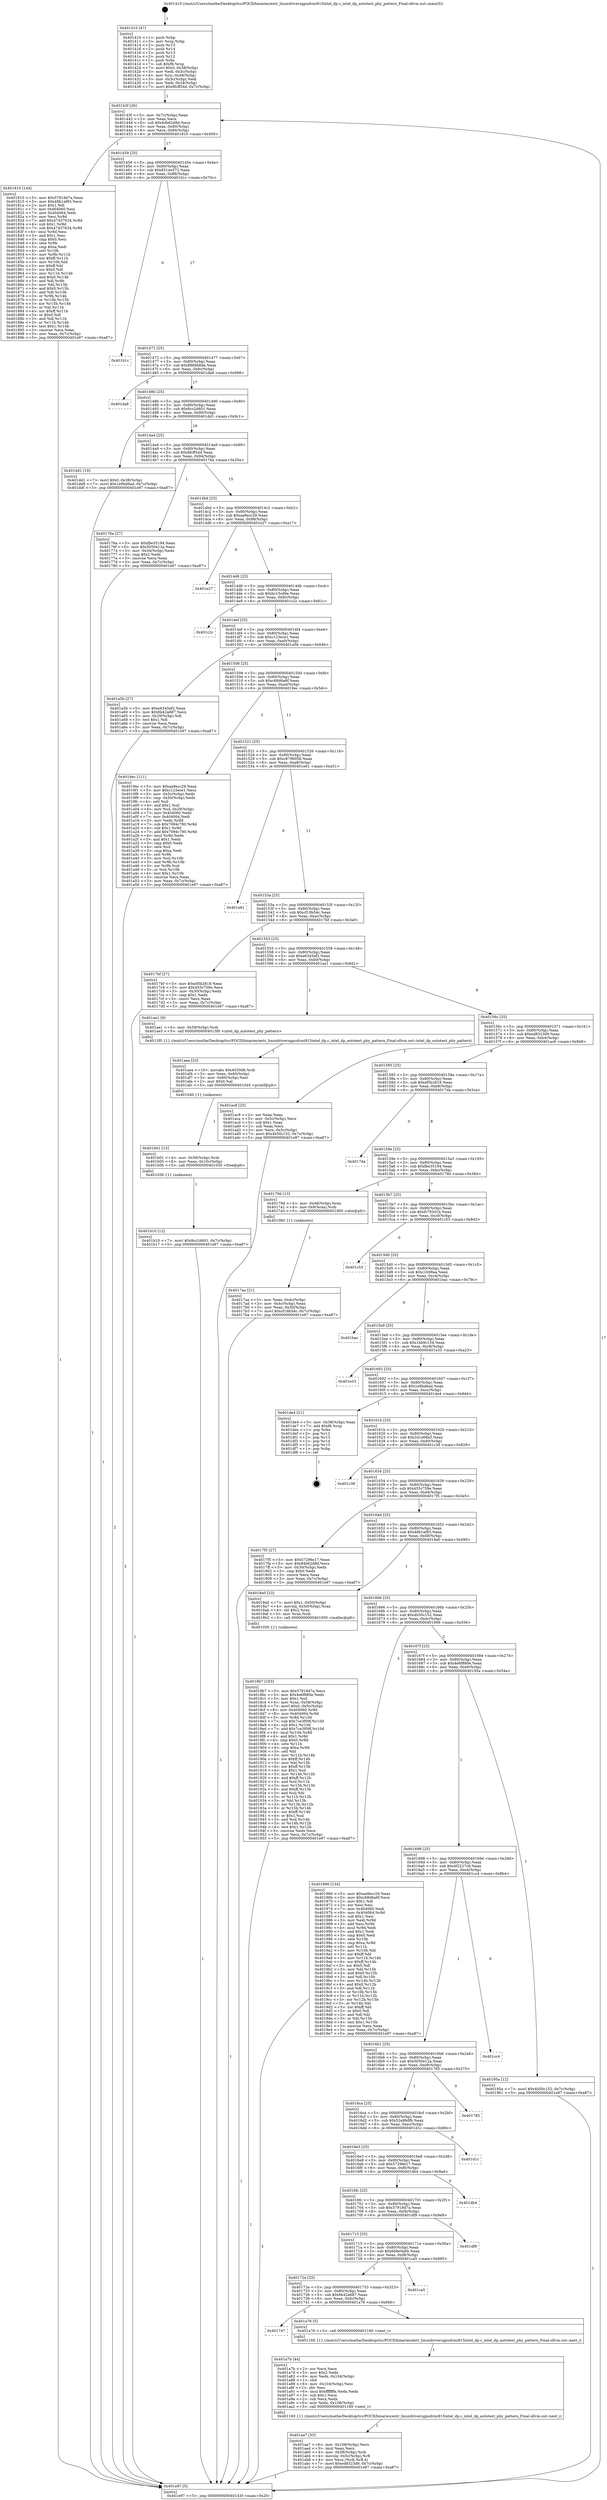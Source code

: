 digraph "0x401410" {
  label = "0x401410 (/mnt/c/Users/mathe/Desktop/tcc/POCII/binaries/extr_linuxdriversgpudrmi915intel_dp.c_intel_dp_autotest_phy_pattern_Final-ollvm.out::main(0))"
  labelloc = "t"
  node[shape=record]

  Entry [label="",width=0.3,height=0.3,shape=circle,fillcolor=black,style=filled]
  "0x40143f" [label="{
     0x40143f [26]\l
     | [instrs]\l
     &nbsp;&nbsp;0x40143f \<+3\>: mov -0x7c(%rbp),%eax\l
     &nbsp;&nbsp;0x401442 \<+2\>: mov %eax,%ecx\l
     &nbsp;&nbsp;0x401444 \<+6\>: sub $0x84b62d8d,%ecx\l
     &nbsp;&nbsp;0x40144a \<+3\>: mov %eax,-0x80(%rbp)\l
     &nbsp;&nbsp;0x40144d \<+6\>: mov %ecx,-0x84(%rbp)\l
     &nbsp;&nbsp;0x401453 \<+6\>: je 0000000000401810 \<main+0x400\>\l
  }"]
  "0x401810" [label="{
     0x401810 [144]\l
     | [instrs]\l
     &nbsp;&nbsp;0x401810 \<+5\>: mov $0x57918d7a,%eax\l
     &nbsp;&nbsp;0x401815 \<+5\>: mov $0x48b1af93,%ecx\l
     &nbsp;&nbsp;0x40181a \<+2\>: mov $0x1,%dl\l
     &nbsp;&nbsp;0x40181c \<+7\>: mov 0x404060,%esi\l
     &nbsp;&nbsp;0x401823 \<+7\>: mov 0x404064,%edi\l
     &nbsp;&nbsp;0x40182a \<+3\>: mov %esi,%r8d\l
     &nbsp;&nbsp;0x40182d \<+7\>: add $0x47437634,%r8d\l
     &nbsp;&nbsp;0x401834 \<+4\>: sub $0x1,%r8d\l
     &nbsp;&nbsp;0x401838 \<+7\>: sub $0x47437634,%r8d\l
     &nbsp;&nbsp;0x40183f \<+4\>: imul %r8d,%esi\l
     &nbsp;&nbsp;0x401843 \<+3\>: and $0x1,%esi\l
     &nbsp;&nbsp;0x401846 \<+3\>: cmp $0x0,%esi\l
     &nbsp;&nbsp;0x401849 \<+4\>: sete %r9b\l
     &nbsp;&nbsp;0x40184d \<+3\>: cmp $0xa,%edi\l
     &nbsp;&nbsp;0x401850 \<+4\>: setl %r10b\l
     &nbsp;&nbsp;0x401854 \<+3\>: mov %r9b,%r11b\l
     &nbsp;&nbsp;0x401857 \<+4\>: xor $0xff,%r11b\l
     &nbsp;&nbsp;0x40185b \<+3\>: mov %r10b,%bl\l
     &nbsp;&nbsp;0x40185e \<+3\>: xor $0xff,%bl\l
     &nbsp;&nbsp;0x401861 \<+3\>: xor $0x0,%dl\l
     &nbsp;&nbsp;0x401864 \<+3\>: mov %r11b,%r14b\l
     &nbsp;&nbsp;0x401867 \<+4\>: and $0x0,%r14b\l
     &nbsp;&nbsp;0x40186b \<+3\>: and %dl,%r9b\l
     &nbsp;&nbsp;0x40186e \<+3\>: mov %bl,%r15b\l
     &nbsp;&nbsp;0x401871 \<+4\>: and $0x0,%r15b\l
     &nbsp;&nbsp;0x401875 \<+3\>: and %dl,%r10b\l
     &nbsp;&nbsp;0x401878 \<+3\>: or %r9b,%r14b\l
     &nbsp;&nbsp;0x40187b \<+3\>: or %r10b,%r15b\l
     &nbsp;&nbsp;0x40187e \<+3\>: xor %r15b,%r14b\l
     &nbsp;&nbsp;0x401881 \<+3\>: or %bl,%r11b\l
     &nbsp;&nbsp;0x401884 \<+4\>: xor $0xff,%r11b\l
     &nbsp;&nbsp;0x401888 \<+3\>: or $0x0,%dl\l
     &nbsp;&nbsp;0x40188b \<+3\>: and %dl,%r11b\l
     &nbsp;&nbsp;0x40188e \<+3\>: or %r11b,%r14b\l
     &nbsp;&nbsp;0x401891 \<+4\>: test $0x1,%r14b\l
     &nbsp;&nbsp;0x401895 \<+3\>: cmovne %ecx,%eax\l
     &nbsp;&nbsp;0x401898 \<+3\>: mov %eax,-0x7c(%rbp)\l
     &nbsp;&nbsp;0x40189b \<+5\>: jmp 0000000000401e97 \<main+0xa87\>\l
  }"]
  "0x401459" [label="{
     0x401459 [25]\l
     | [instrs]\l
     &nbsp;&nbsp;0x401459 \<+5\>: jmp 000000000040145e \<main+0x4e\>\l
     &nbsp;&nbsp;0x40145e \<+3\>: mov -0x80(%rbp),%eax\l
     &nbsp;&nbsp;0x401461 \<+5\>: sub $0x8514e572,%eax\l
     &nbsp;&nbsp;0x401466 \<+6\>: mov %eax,-0x88(%rbp)\l
     &nbsp;&nbsp;0x40146c \<+6\>: je 0000000000401b1c \<main+0x70c\>\l
  }"]
  Exit [label="",width=0.3,height=0.3,shape=circle,fillcolor=black,style=filled,peripheries=2]
  "0x401b1c" [label="{
     0x401b1c\l
  }", style=dashed]
  "0x401472" [label="{
     0x401472 [25]\l
     | [instrs]\l
     &nbsp;&nbsp;0x401472 \<+5\>: jmp 0000000000401477 \<main+0x67\>\l
     &nbsp;&nbsp;0x401477 \<+3\>: mov -0x80(%rbp),%eax\l
     &nbsp;&nbsp;0x40147a \<+5\>: sub $0x8868b6de,%eax\l
     &nbsp;&nbsp;0x40147f \<+6\>: mov %eax,-0x8c(%rbp)\l
     &nbsp;&nbsp;0x401485 \<+6\>: je 0000000000401da8 \<main+0x998\>\l
  }"]
  "0x401b10" [label="{
     0x401b10 [12]\l
     | [instrs]\l
     &nbsp;&nbsp;0x401b10 \<+7\>: movl $0x8cc2d601,-0x7c(%rbp)\l
     &nbsp;&nbsp;0x401b17 \<+5\>: jmp 0000000000401e97 \<main+0xa87\>\l
  }"]
  "0x401da8" [label="{
     0x401da8\l
  }", style=dashed]
  "0x40148b" [label="{
     0x40148b [25]\l
     | [instrs]\l
     &nbsp;&nbsp;0x40148b \<+5\>: jmp 0000000000401490 \<main+0x80\>\l
     &nbsp;&nbsp;0x401490 \<+3\>: mov -0x80(%rbp),%eax\l
     &nbsp;&nbsp;0x401493 \<+5\>: sub $0x8cc2d601,%eax\l
     &nbsp;&nbsp;0x401498 \<+6\>: mov %eax,-0x90(%rbp)\l
     &nbsp;&nbsp;0x40149e \<+6\>: je 0000000000401dd1 \<main+0x9c1\>\l
  }"]
  "0x401b01" [label="{
     0x401b01 [15]\l
     | [instrs]\l
     &nbsp;&nbsp;0x401b01 \<+4\>: mov -0x58(%rbp),%rdi\l
     &nbsp;&nbsp;0x401b05 \<+6\>: mov %eax,-0x10c(%rbp)\l
     &nbsp;&nbsp;0x401b0b \<+5\>: call 0000000000401030 \<free@plt\>\l
     | [calls]\l
     &nbsp;&nbsp;0x401030 \{1\} (unknown)\l
  }"]
  "0x401dd1" [label="{
     0x401dd1 [19]\l
     | [instrs]\l
     &nbsp;&nbsp;0x401dd1 \<+7\>: movl $0x0,-0x38(%rbp)\l
     &nbsp;&nbsp;0x401dd8 \<+7\>: movl $0x1e9bd6ad,-0x7c(%rbp)\l
     &nbsp;&nbsp;0x401ddf \<+5\>: jmp 0000000000401e97 \<main+0xa87\>\l
  }"]
  "0x4014a4" [label="{
     0x4014a4 [25]\l
     | [instrs]\l
     &nbsp;&nbsp;0x4014a4 \<+5\>: jmp 00000000004014a9 \<main+0x99\>\l
     &nbsp;&nbsp;0x4014a9 \<+3\>: mov -0x80(%rbp),%eax\l
     &nbsp;&nbsp;0x4014ac \<+5\>: sub $0x8fcff34d,%eax\l
     &nbsp;&nbsp;0x4014b1 \<+6\>: mov %eax,-0x94(%rbp)\l
     &nbsp;&nbsp;0x4014b7 \<+6\>: je 000000000040176a \<main+0x35a\>\l
  }"]
  "0x401aea" [label="{
     0x401aea [23]\l
     | [instrs]\l
     &nbsp;&nbsp;0x401aea \<+10\>: movabs $0x4020d6,%rdi\l
     &nbsp;&nbsp;0x401af4 \<+3\>: mov %eax,-0x60(%rbp)\l
     &nbsp;&nbsp;0x401af7 \<+3\>: mov -0x60(%rbp),%esi\l
     &nbsp;&nbsp;0x401afa \<+2\>: mov $0x0,%al\l
     &nbsp;&nbsp;0x401afc \<+5\>: call 0000000000401040 \<printf@plt\>\l
     | [calls]\l
     &nbsp;&nbsp;0x401040 \{1\} (unknown)\l
  }"]
  "0x40176a" [label="{
     0x40176a [27]\l
     | [instrs]\l
     &nbsp;&nbsp;0x40176a \<+5\>: mov $0xfbe35194,%eax\l
     &nbsp;&nbsp;0x40176f \<+5\>: mov $0x5050e12a,%ecx\l
     &nbsp;&nbsp;0x401774 \<+3\>: mov -0x34(%rbp),%edx\l
     &nbsp;&nbsp;0x401777 \<+3\>: cmp $0x2,%edx\l
     &nbsp;&nbsp;0x40177a \<+3\>: cmovne %ecx,%eax\l
     &nbsp;&nbsp;0x40177d \<+3\>: mov %eax,-0x7c(%rbp)\l
     &nbsp;&nbsp;0x401780 \<+5\>: jmp 0000000000401e97 \<main+0xa87\>\l
  }"]
  "0x4014bd" [label="{
     0x4014bd [25]\l
     | [instrs]\l
     &nbsp;&nbsp;0x4014bd \<+5\>: jmp 00000000004014c2 \<main+0xb2\>\l
     &nbsp;&nbsp;0x4014c2 \<+3\>: mov -0x80(%rbp),%eax\l
     &nbsp;&nbsp;0x4014c5 \<+5\>: sub $0xaa9ecc29,%eax\l
     &nbsp;&nbsp;0x4014ca \<+6\>: mov %eax,-0x98(%rbp)\l
     &nbsp;&nbsp;0x4014d0 \<+6\>: je 0000000000401e27 \<main+0xa17\>\l
  }"]
  "0x401e97" [label="{
     0x401e97 [5]\l
     | [instrs]\l
     &nbsp;&nbsp;0x401e97 \<+5\>: jmp 000000000040143f \<main+0x2f\>\l
  }"]
  "0x401410" [label="{
     0x401410 [47]\l
     | [instrs]\l
     &nbsp;&nbsp;0x401410 \<+1\>: push %rbp\l
     &nbsp;&nbsp;0x401411 \<+3\>: mov %rsp,%rbp\l
     &nbsp;&nbsp;0x401414 \<+2\>: push %r15\l
     &nbsp;&nbsp;0x401416 \<+2\>: push %r14\l
     &nbsp;&nbsp;0x401418 \<+2\>: push %r13\l
     &nbsp;&nbsp;0x40141a \<+2\>: push %r12\l
     &nbsp;&nbsp;0x40141c \<+1\>: push %rbx\l
     &nbsp;&nbsp;0x40141d \<+7\>: sub $0xf8,%rsp\l
     &nbsp;&nbsp;0x401424 \<+7\>: movl $0x0,-0x38(%rbp)\l
     &nbsp;&nbsp;0x40142b \<+3\>: mov %edi,-0x3c(%rbp)\l
     &nbsp;&nbsp;0x40142e \<+4\>: mov %rsi,-0x48(%rbp)\l
     &nbsp;&nbsp;0x401432 \<+3\>: mov -0x3c(%rbp),%edi\l
     &nbsp;&nbsp;0x401435 \<+3\>: mov %edi,-0x34(%rbp)\l
     &nbsp;&nbsp;0x401438 \<+7\>: movl $0x8fcff34d,-0x7c(%rbp)\l
  }"]
  "0x401aa7" [label="{
     0x401aa7 [33]\l
     | [instrs]\l
     &nbsp;&nbsp;0x401aa7 \<+6\>: mov -0x108(%rbp),%ecx\l
     &nbsp;&nbsp;0x401aad \<+3\>: imul %eax,%ecx\l
     &nbsp;&nbsp;0x401ab0 \<+4\>: mov -0x58(%rbp),%rdi\l
     &nbsp;&nbsp;0x401ab4 \<+4\>: movslq -0x5c(%rbp),%r8\l
     &nbsp;&nbsp;0x401ab8 \<+4\>: mov %ecx,(%rdi,%r8,4)\l
     &nbsp;&nbsp;0x401abc \<+7\>: movl $0xed8323d9,-0x7c(%rbp)\l
     &nbsp;&nbsp;0x401ac3 \<+5\>: jmp 0000000000401e97 \<main+0xa87\>\l
  }"]
  "0x401e27" [label="{
     0x401e27\l
  }", style=dashed]
  "0x4014d6" [label="{
     0x4014d6 [25]\l
     | [instrs]\l
     &nbsp;&nbsp;0x4014d6 \<+5\>: jmp 00000000004014db \<main+0xcb\>\l
     &nbsp;&nbsp;0x4014db \<+3\>: mov -0x80(%rbp),%eax\l
     &nbsp;&nbsp;0x4014de \<+5\>: sub $0xbc15cd9e,%eax\l
     &nbsp;&nbsp;0x4014e3 \<+6\>: mov %eax,-0x9c(%rbp)\l
     &nbsp;&nbsp;0x4014e9 \<+6\>: je 0000000000401c2c \<main+0x81c\>\l
  }"]
  "0x401a7b" [label="{
     0x401a7b [44]\l
     | [instrs]\l
     &nbsp;&nbsp;0x401a7b \<+2\>: xor %ecx,%ecx\l
     &nbsp;&nbsp;0x401a7d \<+5\>: mov $0x2,%edx\l
     &nbsp;&nbsp;0x401a82 \<+6\>: mov %edx,-0x104(%rbp)\l
     &nbsp;&nbsp;0x401a88 \<+1\>: cltd\l
     &nbsp;&nbsp;0x401a89 \<+6\>: mov -0x104(%rbp),%esi\l
     &nbsp;&nbsp;0x401a8f \<+2\>: idiv %esi\l
     &nbsp;&nbsp;0x401a91 \<+6\>: imul $0xfffffffe,%edx,%edx\l
     &nbsp;&nbsp;0x401a97 \<+3\>: sub $0x1,%ecx\l
     &nbsp;&nbsp;0x401a9a \<+2\>: sub %ecx,%edx\l
     &nbsp;&nbsp;0x401a9c \<+6\>: mov %edx,-0x108(%rbp)\l
     &nbsp;&nbsp;0x401aa2 \<+5\>: call 0000000000401160 \<next_i\>\l
     | [calls]\l
     &nbsp;&nbsp;0x401160 \{1\} (/mnt/c/Users/mathe/Desktop/tcc/POCII/binaries/extr_linuxdriversgpudrmi915intel_dp.c_intel_dp_autotest_phy_pattern_Final-ollvm.out::next_i)\l
  }"]
  "0x401c2c" [label="{
     0x401c2c\l
  }", style=dashed]
  "0x4014ef" [label="{
     0x4014ef [25]\l
     | [instrs]\l
     &nbsp;&nbsp;0x4014ef \<+5\>: jmp 00000000004014f4 \<main+0xe4\>\l
     &nbsp;&nbsp;0x4014f4 \<+3\>: mov -0x80(%rbp),%eax\l
     &nbsp;&nbsp;0x4014f7 \<+5\>: sub $0xc123ece1,%eax\l
     &nbsp;&nbsp;0x4014fc \<+6\>: mov %eax,-0xa0(%rbp)\l
     &nbsp;&nbsp;0x401502 \<+6\>: je 0000000000401a5b \<main+0x64b\>\l
  }"]
  "0x401747" [label="{
     0x401747\l
  }", style=dashed]
  "0x401a5b" [label="{
     0x401a5b [27]\l
     | [instrs]\l
     &nbsp;&nbsp;0x401a5b \<+5\>: mov $0xe6345ef2,%eax\l
     &nbsp;&nbsp;0x401a60 \<+5\>: mov $0x6b42a687,%ecx\l
     &nbsp;&nbsp;0x401a65 \<+3\>: mov -0x29(%rbp),%dl\l
     &nbsp;&nbsp;0x401a68 \<+3\>: test $0x1,%dl\l
     &nbsp;&nbsp;0x401a6b \<+3\>: cmovne %ecx,%eax\l
     &nbsp;&nbsp;0x401a6e \<+3\>: mov %eax,-0x7c(%rbp)\l
     &nbsp;&nbsp;0x401a71 \<+5\>: jmp 0000000000401e97 \<main+0xa87\>\l
  }"]
  "0x401508" [label="{
     0x401508 [25]\l
     | [instrs]\l
     &nbsp;&nbsp;0x401508 \<+5\>: jmp 000000000040150d \<main+0xfd\>\l
     &nbsp;&nbsp;0x40150d \<+3\>: mov -0x80(%rbp),%eax\l
     &nbsp;&nbsp;0x401510 \<+5\>: sub $0xc68d6a6f,%eax\l
     &nbsp;&nbsp;0x401515 \<+6\>: mov %eax,-0xa4(%rbp)\l
     &nbsp;&nbsp;0x40151b \<+6\>: je 00000000004019ec \<main+0x5dc\>\l
  }"]
  "0x401a76" [label="{
     0x401a76 [5]\l
     | [instrs]\l
     &nbsp;&nbsp;0x401a76 \<+5\>: call 0000000000401160 \<next_i\>\l
     | [calls]\l
     &nbsp;&nbsp;0x401160 \{1\} (/mnt/c/Users/mathe/Desktop/tcc/POCII/binaries/extr_linuxdriversgpudrmi915intel_dp.c_intel_dp_autotest_phy_pattern_Final-ollvm.out::next_i)\l
  }"]
  "0x4019ec" [label="{
     0x4019ec [111]\l
     | [instrs]\l
     &nbsp;&nbsp;0x4019ec \<+5\>: mov $0xaa9ecc29,%eax\l
     &nbsp;&nbsp;0x4019f1 \<+5\>: mov $0xc123ece1,%ecx\l
     &nbsp;&nbsp;0x4019f6 \<+3\>: mov -0x5c(%rbp),%edx\l
     &nbsp;&nbsp;0x4019f9 \<+3\>: cmp -0x50(%rbp),%edx\l
     &nbsp;&nbsp;0x4019fc \<+4\>: setl %sil\l
     &nbsp;&nbsp;0x401a00 \<+4\>: and $0x1,%sil\l
     &nbsp;&nbsp;0x401a04 \<+4\>: mov %sil,-0x29(%rbp)\l
     &nbsp;&nbsp;0x401a08 \<+7\>: mov 0x404060,%edx\l
     &nbsp;&nbsp;0x401a0f \<+7\>: mov 0x404064,%edi\l
     &nbsp;&nbsp;0x401a16 \<+3\>: mov %edx,%r8d\l
     &nbsp;&nbsp;0x401a19 \<+7\>: sub $0x7094c780,%r8d\l
     &nbsp;&nbsp;0x401a20 \<+4\>: sub $0x1,%r8d\l
     &nbsp;&nbsp;0x401a24 \<+7\>: add $0x7094c780,%r8d\l
     &nbsp;&nbsp;0x401a2b \<+4\>: imul %r8d,%edx\l
     &nbsp;&nbsp;0x401a2f \<+3\>: and $0x1,%edx\l
     &nbsp;&nbsp;0x401a32 \<+3\>: cmp $0x0,%edx\l
     &nbsp;&nbsp;0x401a35 \<+4\>: sete %sil\l
     &nbsp;&nbsp;0x401a39 \<+3\>: cmp $0xa,%edi\l
     &nbsp;&nbsp;0x401a3c \<+4\>: setl %r9b\l
     &nbsp;&nbsp;0x401a40 \<+3\>: mov %sil,%r10b\l
     &nbsp;&nbsp;0x401a43 \<+3\>: and %r9b,%r10b\l
     &nbsp;&nbsp;0x401a46 \<+3\>: xor %r9b,%sil\l
     &nbsp;&nbsp;0x401a49 \<+3\>: or %sil,%r10b\l
     &nbsp;&nbsp;0x401a4c \<+4\>: test $0x1,%r10b\l
     &nbsp;&nbsp;0x401a50 \<+3\>: cmovne %ecx,%eax\l
     &nbsp;&nbsp;0x401a53 \<+3\>: mov %eax,-0x7c(%rbp)\l
     &nbsp;&nbsp;0x401a56 \<+5\>: jmp 0000000000401e97 \<main+0xa87\>\l
  }"]
  "0x401521" [label="{
     0x401521 [25]\l
     | [instrs]\l
     &nbsp;&nbsp;0x401521 \<+5\>: jmp 0000000000401526 \<main+0x116\>\l
     &nbsp;&nbsp;0x401526 \<+3\>: mov -0x80(%rbp),%eax\l
     &nbsp;&nbsp;0x401529 \<+5\>: sub $0xc8796056,%eax\l
     &nbsp;&nbsp;0x40152e \<+6\>: mov %eax,-0xa8(%rbp)\l
     &nbsp;&nbsp;0x401534 \<+6\>: je 0000000000401e61 \<main+0xa51\>\l
  }"]
  "0x40172e" [label="{
     0x40172e [25]\l
     | [instrs]\l
     &nbsp;&nbsp;0x40172e \<+5\>: jmp 0000000000401733 \<main+0x323\>\l
     &nbsp;&nbsp;0x401733 \<+3\>: mov -0x80(%rbp),%eax\l
     &nbsp;&nbsp;0x401736 \<+5\>: sub $0x6b42a687,%eax\l
     &nbsp;&nbsp;0x40173b \<+6\>: mov %eax,-0xfc(%rbp)\l
     &nbsp;&nbsp;0x401741 \<+6\>: je 0000000000401a76 \<main+0x666\>\l
  }"]
  "0x401e61" [label="{
     0x401e61\l
  }", style=dashed]
  "0x40153a" [label="{
     0x40153a [25]\l
     | [instrs]\l
     &nbsp;&nbsp;0x40153a \<+5\>: jmp 000000000040153f \<main+0x12f\>\l
     &nbsp;&nbsp;0x40153f \<+3\>: mov -0x80(%rbp),%eax\l
     &nbsp;&nbsp;0x401542 \<+5\>: sub $0xcf19b54c,%eax\l
     &nbsp;&nbsp;0x401547 \<+6\>: mov %eax,-0xac(%rbp)\l
     &nbsp;&nbsp;0x40154d \<+6\>: je 00000000004017bf \<main+0x3af\>\l
  }"]
  "0x401ca5" [label="{
     0x401ca5\l
  }", style=dashed]
  "0x4017bf" [label="{
     0x4017bf [27]\l
     | [instrs]\l
     &nbsp;&nbsp;0x4017bf \<+5\>: mov $0xef5b2818,%eax\l
     &nbsp;&nbsp;0x4017c4 \<+5\>: mov $0x455c759e,%ecx\l
     &nbsp;&nbsp;0x4017c9 \<+3\>: mov -0x30(%rbp),%edx\l
     &nbsp;&nbsp;0x4017cc \<+3\>: cmp $0x1,%edx\l
     &nbsp;&nbsp;0x4017cf \<+3\>: cmovl %ecx,%eax\l
     &nbsp;&nbsp;0x4017d2 \<+3\>: mov %eax,-0x7c(%rbp)\l
     &nbsp;&nbsp;0x4017d5 \<+5\>: jmp 0000000000401e97 \<main+0xa87\>\l
  }"]
  "0x401553" [label="{
     0x401553 [25]\l
     | [instrs]\l
     &nbsp;&nbsp;0x401553 \<+5\>: jmp 0000000000401558 \<main+0x148\>\l
     &nbsp;&nbsp;0x401558 \<+3\>: mov -0x80(%rbp),%eax\l
     &nbsp;&nbsp;0x40155b \<+5\>: sub $0xe6345ef2,%eax\l
     &nbsp;&nbsp;0x401560 \<+6\>: mov %eax,-0xb0(%rbp)\l
     &nbsp;&nbsp;0x401566 \<+6\>: je 0000000000401ae1 \<main+0x6d1\>\l
  }"]
  "0x401715" [label="{
     0x401715 [25]\l
     | [instrs]\l
     &nbsp;&nbsp;0x401715 \<+5\>: jmp 000000000040171a \<main+0x30a\>\l
     &nbsp;&nbsp;0x40171a \<+3\>: mov -0x80(%rbp),%eax\l
     &nbsp;&nbsp;0x40171d \<+5\>: sub $0x668e0a6b,%eax\l
     &nbsp;&nbsp;0x401722 \<+6\>: mov %eax,-0xf8(%rbp)\l
     &nbsp;&nbsp;0x401728 \<+6\>: je 0000000000401ca5 \<main+0x895\>\l
  }"]
  "0x401ae1" [label="{
     0x401ae1 [9]\l
     | [instrs]\l
     &nbsp;&nbsp;0x401ae1 \<+4\>: mov -0x58(%rbp),%rdi\l
     &nbsp;&nbsp;0x401ae5 \<+5\>: call 00000000004013f0 \<intel_dp_autotest_phy_pattern\>\l
     | [calls]\l
     &nbsp;&nbsp;0x4013f0 \{1\} (/mnt/c/Users/mathe/Desktop/tcc/POCII/binaries/extr_linuxdriversgpudrmi915intel_dp.c_intel_dp_autotest_phy_pattern_Final-ollvm.out::intel_dp_autotest_phy_pattern)\l
  }"]
  "0x40156c" [label="{
     0x40156c [25]\l
     | [instrs]\l
     &nbsp;&nbsp;0x40156c \<+5\>: jmp 0000000000401571 \<main+0x161\>\l
     &nbsp;&nbsp;0x401571 \<+3\>: mov -0x80(%rbp),%eax\l
     &nbsp;&nbsp;0x401574 \<+5\>: sub $0xed8323d9,%eax\l
     &nbsp;&nbsp;0x401579 \<+6\>: mov %eax,-0xb4(%rbp)\l
     &nbsp;&nbsp;0x40157f \<+6\>: je 0000000000401ac8 \<main+0x6b8\>\l
  }"]
  "0x401df9" [label="{
     0x401df9\l
  }", style=dashed]
  "0x401ac8" [label="{
     0x401ac8 [25]\l
     | [instrs]\l
     &nbsp;&nbsp;0x401ac8 \<+2\>: xor %eax,%eax\l
     &nbsp;&nbsp;0x401aca \<+3\>: mov -0x5c(%rbp),%ecx\l
     &nbsp;&nbsp;0x401acd \<+3\>: sub $0x1,%eax\l
     &nbsp;&nbsp;0x401ad0 \<+2\>: sub %eax,%ecx\l
     &nbsp;&nbsp;0x401ad2 \<+3\>: mov %ecx,-0x5c(%rbp)\l
     &nbsp;&nbsp;0x401ad5 \<+7\>: movl $0x4b50c152,-0x7c(%rbp)\l
     &nbsp;&nbsp;0x401adc \<+5\>: jmp 0000000000401e97 \<main+0xa87\>\l
  }"]
  "0x401585" [label="{
     0x401585 [25]\l
     | [instrs]\l
     &nbsp;&nbsp;0x401585 \<+5\>: jmp 000000000040158a \<main+0x17a\>\l
     &nbsp;&nbsp;0x40158a \<+3\>: mov -0x80(%rbp),%eax\l
     &nbsp;&nbsp;0x40158d \<+5\>: sub $0xef5b2818,%eax\l
     &nbsp;&nbsp;0x401592 \<+6\>: mov %eax,-0xb8(%rbp)\l
     &nbsp;&nbsp;0x401598 \<+6\>: je 00000000004017da \<main+0x3ca\>\l
  }"]
  "0x4016fc" [label="{
     0x4016fc [25]\l
     | [instrs]\l
     &nbsp;&nbsp;0x4016fc \<+5\>: jmp 0000000000401701 \<main+0x2f1\>\l
     &nbsp;&nbsp;0x401701 \<+3\>: mov -0x80(%rbp),%eax\l
     &nbsp;&nbsp;0x401704 \<+5\>: sub $0x57918d7a,%eax\l
     &nbsp;&nbsp;0x401709 \<+6\>: mov %eax,-0xf4(%rbp)\l
     &nbsp;&nbsp;0x40170f \<+6\>: je 0000000000401df9 \<main+0x9e9\>\l
  }"]
  "0x4017da" [label="{
     0x4017da\l
  }", style=dashed]
  "0x40159e" [label="{
     0x40159e [25]\l
     | [instrs]\l
     &nbsp;&nbsp;0x40159e \<+5\>: jmp 00000000004015a3 \<main+0x193\>\l
     &nbsp;&nbsp;0x4015a3 \<+3\>: mov -0x80(%rbp),%eax\l
     &nbsp;&nbsp;0x4015a6 \<+5\>: sub $0xfbe35194,%eax\l
     &nbsp;&nbsp;0x4015ab \<+6\>: mov %eax,-0xbc(%rbp)\l
     &nbsp;&nbsp;0x4015b1 \<+6\>: je 000000000040179d \<main+0x38d\>\l
  }"]
  "0x401db4" [label="{
     0x401db4\l
  }", style=dashed]
  "0x40179d" [label="{
     0x40179d [13]\l
     | [instrs]\l
     &nbsp;&nbsp;0x40179d \<+4\>: mov -0x48(%rbp),%rax\l
     &nbsp;&nbsp;0x4017a1 \<+4\>: mov 0x8(%rax),%rdi\l
     &nbsp;&nbsp;0x4017a5 \<+5\>: call 0000000000401060 \<atoi@plt\>\l
     | [calls]\l
     &nbsp;&nbsp;0x401060 \{1\} (unknown)\l
  }"]
  "0x4015b7" [label="{
     0x4015b7 [25]\l
     | [instrs]\l
     &nbsp;&nbsp;0x4015b7 \<+5\>: jmp 00000000004015bc \<main+0x1ac\>\l
     &nbsp;&nbsp;0x4015bc \<+3\>: mov -0x80(%rbp),%eax\l
     &nbsp;&nbsp;0x4015bf \<+5\>: sub $0xfc793d1b,%eax\l
     &nbsp;&nbsp;0x4015c4 \<+6\>: mov %eax,-0xc0(%rbp)\l
     &nbsp;&nbsp;0x4015ca \<+6\>: je 0000000000401c53 \<main+0x843\>\l
  }"]
  "0x4017aa" [label="{
     0x4017aa [21]\l
     | [instrs]\l
     &nbsp;&nbsp;0x4017aa \<+3\>: mov %eax,-0x4c(%rbp)\l
     &nbsp;&nbsp;0x4017ad \<+3\>: mov -0x4c(%rbp),%eax\l
     &nbsp;&nbsp;0x4017b0 \<+3\>: mov %eax,-0x30(%rbp)\l
     &nbsp;&nbsp;0x4017b3 \<+7\>: movl $0xcf19b54c,-0x7c(%rbp)\l
     &nbsp;&nbsp;0x4017ba \<+5\>: jmp 0000000000401e97 \<main+0xa87\>\l
  }"]
  "0x4016e3" [label="{
     0x4016e3 [25]\l
     | [instrs]\l
     &nbsp;&nbsp;0x4016e3 \<+5\>: jmp 00000000004016e8 \<main+0x2d8\>\l
     &nbsp;&nbsp;0x4016e8 \<+3\>: mov -0x80(%rbp),%eax\l
     &nbsp;&nbsp;0x4016eb \<+5\>: sub $0x57296e17,%eax\l
     &nbsp;&nbsp;0x4016f0 \<+6\>: mov %eax,-0xf0(%rbp)\l
     &nbsp;&nbsp;0x4016f6 \<+6\>: je 0000000000401db4 \<main+0x9a4\>\l
  }"]
  "0x401c53" [label="{
     0x401c53\l
  }", style=dashed]
  "0x4015d0" [label="{
     0x4015d0 [25]\l
     | [instrs]\l
     &nbsp;&nbsp;0x4015d0 \<+5\>: jmp 00000000004015d5 \<main+0x1c5\>\l
     &nbsp;&nbsp;0x4015d5 \<+3\>: mov -0x80(%rbp),%eax\l
     &nbsp;&nbsp;0x4015d8 \<+5\>: sub $0xc1b98aa,%eax\l
     &nbsp;&nbsp;0x4015dd \<+6\>: mov %eax,-0xc4(%rbp)\l
     &nbsp;&nbsp;0x4015e3 \<+6\>: je 0000000000401bac \<main+0x79c\>\l
  }"]
  "0x401d1c" [label="{
     0x401d1c\l
  }", style=dashed]
  "0x401bac" [label="{
     0x401bac\l
  }", style=dashed]
  "0x4015e9" [label="{
     0x4015e9 [25]\l
     | [instrs]\l
     &nbsp;&nbsp;0x4015e9 \<+5\>: jmp 00000000004015ee \<main+0x1de\>\l
     &nbsp;&nbsp;0x4015ee \<+3\>: mov -0x80(%rbp),%eax\l
     &nbsp;&nbsp;0x4015f1 \<+5\>: sub $0x1bb9c154,%eax\l
     &nbsp;&nbsp;0x4015f6 \<+6\>: mov %eax,-0xc8(%rbp)\l
     &nbsp;&nbsp;0x4015fc \<+6\>: je 0000000000401e33 \<main+0xa23\>\l
  }"]
  "0x4016ca" [label="{
     0x4016ca [25]\l
     | [instrs]\l
     &nbsp;&nbsp;0x4016ca \<+5\>: jmp 00000000004016cf \<main+0x2bf\>\l
     &nbsp;&nbsp;0x4016cf \<+3\>: mov -0x80(%rbp),%eax\l
     &nbsp;&nbsp;0x4016d2 \<+5\>: sub $0x52a96dfb,%eax\l
     &nbsp;&nbsp;0x4016d7 \<+6\>: mov %eax,-0xec(%rbp)\l
     &nbsp;&nbsp;0x4016dd \<+6\>: je 0000000000401d1c \<main+0x90c\>\l
  }"]
  "0x401e33" [label="{
     0x401e33\l
  }", style=dashed]
  "0x401602" [label="{
     0x401602 [25]\l
     | [instrs]\l
     &nbsp;&nbsp;0x401602 \<+5\>: jmp 0000000000401607 \<main+0x1f7\>\l
     &nbsp;&nbsp;0x401607 \<+3\>: mov -0x80(%rbp),%eax\l
     &nbsp;&nbsp;0x40160a \<+5\>: sub $0x1e9bd6ad,%eax\l
     &nbsp;&nbsp;0x40160f \<+6\>: mov %eax,-0xcc(%rbp)\l
     &nbsp;&nbsp;0x401615 \<+6\>: je 0000000000401de4 \<main+0x9d4\>\l
  }"]
  "0x401785" [label="{
     0x401785\l
  }", style=dashed]
  "0x401de4" [label="{
     0x401de4 [21]\l
     | [instrs]\l
     &nbsp;&nbsp;0x401de4 \<+3\>: mov -0x38(%rbp),%eax\l
     &nbsp;&nbsp;0x401de7 \<+7\>: add $0xf8,%rsp\l
     &nbsp;&nbsp;0x401dee \<+1\>: pop %rbx\l
     &nbsp;&nbsp;0x401def \<+2\>: pop %r12\l
     &nbsp;&nbsp;0x401df1 \<+2\>: pop %r13\l
     &nbsp;&nbsp;0x401df3 \<+2\>: pop %r14\l
     &nbsp;&nbsp;0x401df5 \<+2\>: pop %r15\l
     &nbsp;&nbsp;0x401df7 \<+1\>: pop %rbp\l
     &nbsp;&nbsp;0x401df8 \<+1\>: ret\l
  }"]
  "0x40161b" [label="{
     0x40161b [25]\l
     | [instrs]\l
     &nbsp;&nbsp;0x40161b \<+5\>: jmp 0000000000401620 \<main+0x210\>\l
     &nbsp;&nbsp;0x401620 \<+3\>: mov -0x80(%rbp),%eax\l
     &nbsp;&nbsp;0x401623 \<+5\>: sub $0x2d1e68a5,%eax\l
     &nbsp;&nbsp;0x401628 \<+6\>: mov %eax,-0xd0(%rbp)\l
     &nbsp;&nbsp;0x40162e \<+6\>: je 0000000000401c38 \<main+0x828\>\l
  }"]
  "0x4016b1" [label="{
     0x4016b1 [25]\l
     | [instrs]\l
     &nbsp;&nbsp;0x4016b1 \<+5\>: jmp 00000000004016b6 \<main+0x2a6\>\l
     &nbsp;&nbsp;0x4016b6 \<+3\>: mov -0x80(%rbp),%eax\l
     &nbsp;&nbsp;0x4016b9 \<+5\>: sub $0x5050e12a,%eax\l
     &nbsp;&nbsp;0x4016be \<+6\>: mov %eax,-0xe8(%rbp)\l
     &nbsp;&nbsp;0x4016c4 \<+6\>: je 0000000000401785 \<main+0x375\>\l
  }"]
  "0x401c38" [label="{
     0x401c38\l
  }", style=dashed]
  "0x401634" [label="{
     0x401634 [25]\l
     | [instrs]\l
     &nbsp;&nbsp;0x401634 \<+5\>: jmp 0000000000401639 \<main+0x229\>\l
     &nbsp;&nbsp;0x401639 \<+3\>: mov -0x80(%rbp),%eax\l
     &nbsp;&nbsp;0x40163c \<+5\>: sub $0x455c759e,%eax\l
     &nbsp;&nbsp;0x401641 \<+6\>: mov %eax,-0xd4(%rbp)\l
     &nbsp;&nbsp;0x401647 \<+6\>: je 00000000004017f5 \<main+0x3e5\>\l
  }"]
  "0x401cc4" [label="{
     0x401cc4\l
  }", style=dashed]
  "0x4017f5" [label="{
     0x4017f5 [27]\l
     | [instrs]\l
     &nbsp;&nbsp;0x4017f5 \<+5\>: mov $0x57296e17,%eax\l
     &nbsp;&nbsp;0x4017fa \<+5\>: mov $0x84b62d8d,%ecx\l
     &nbsp;&nbsp;0x4017ff \<+3\>: mov -0x30(%rbp),%edx\l
     &nbsp;&nbsp;0x401802 \<+3\>: cmp $0x0,%edx\l
     &nbsp;&nbsp;0x401805 \<+3\>: cmove %ecx,%eax\l
     &nbsp;&nbsp;0x401808 \<+3\>: mov %eax,-0x7c(%rbp)\l
     &nbsp;&nbsp;0x40180b \<+5\>: jmp 0000000000401e97 \<main+0xa87\>\l
  }"]
  "0x40164d" [label="{
     0x40164d [25]\l
     | [instrs]\l
     &nbsp;&nbsp;0x40164d \<+5\>: jmp 0000000000401652 \<main+0x242\>\l
     &nbsp;&nbsp;0x401652 \<+3\>: mov -0x80(%rbp),%eax\l
     &nbsp;&nbsp;0x401655 \<+5\>: sub $0x48b1af93,%eax\l
     &nbsp;&nbsp;0x40165a \<+6\>: mov %eax,-0xd8(%rbp)\l
     &nbsp;&nbsp;0x401660 \<+6\>: je 00000000004018a0 \<main+0x490\>\l
  }"]
  "0x401698" [label="{
     0x401698 [25]\l
     | [instrs]\l
     &nbsp;&nbsp;0x401698 \<+5\>: jmp 000000000040169d \<main+0x28d\>\l
     &nbsp;&nbsp;0x40169d \<+3\>: mov -0x80(%rbp),%eax\l
     &nbsp;&nbsp;0x4016a0 \<+5\>: sub $0x4f2227c6,%eax\l
     &nbsp;&nbsp;0x4016a5 \<+6\>: mov %eax,-0xe4(%rbp)\l
     &nbsp;&nbsp;0x4016ab \<+6\>: je 0000000000401cc4 \<main+0x8b4\>\l
  }"]
  "0x4018a0" [label="{
     0x4018a0 [23]\l
     | [instrs]\l
     &nbsp;&nbsp;0x4018a0 \<+7\>: movl $0x1,-0x50(%rbp)\l
     &nbsp;&nbsp;0x4018a7 \<+4\>: movslq -0x50(%rbp),%rax\l
     &nbsp;&nbsp;0x4018ab \<+4\>: shl $0x2,%rax\l
     &nbsp;&nbsp;0x4018af \<+3\>: mov %rax,%rdi\l
     &nbsp;&nbsp;0x4018b2 \<+5\>: call 0000000000401050 \<malloc@plt\>\l
     | [calls]\l
     &nbsp;&nbsp;0x401050 \{1\} (unknown)\l
  }"]
  "0x401666" [label="{
     0x401666 [25]\l
     | [instrs]\l
     &nbsp;&nbsp;0x401666 \<+5\>: jmp 000000000040166b \<main+0x25b\>\l
     &nbsp;&nbsp;0x40166b \<+3\>: mov -0x80(%rbp),%eax\l
     &nbsp;&nbsp;0x40166e \<+5\>: sub $0x4b50c152,%eax\l
     &nbsp;&nbsp;0x401673 \<+6\>: mov %eax,-0xdc(%rbp)\l
     &nbsp;&nbsp;0x401679 \<+6\>: je 0000000000401966 \<main+0x556\>\l
  }"]
  "0x4018b7" [label="{
     0x4018b7 [163]\l
     | [instrs]\l
     &nbsp;&nbsp;0x4018b7 \<+5\>: mov $0x57918d7a,%ecx\l
     &nbsp;&nbsp;0x4018bc \<+5\>: mov $0x4e6f880e,%edx\l
     &nbsp;&nbsp;0x4018c1 \<+3\>: mov $0x1,%sil\l
     &nbsp;&nbsp;0x4018c4 \<+4\>: mov %rax,-0x58(%rbp)\l
     &nbsp;&nbsp;0x4018c8 \<+7\>: movl $0x0,-0x5c(%rbp)\l
     &nbsp;&nbsp;0x4018cf \<+8\>: mov 0x404060,%r8d\l
     &nbsp;&nbsp;0x4018d7 \<+8\>: mov 0x404064,%r9d\l
     &nbsp;&nbsp;0x4018df \<+3\>: mov %r8d,%r10d\l
     &nbsp;&nbsp;0x4018e2 \<+7\>: sub $0x7ce3f09f,%r10d\l
     &nbsp;&nbsp;0x4018e9 \<+4\>: sub $0x1,%r10d\l
     &nbsp;&nbsp;0x4018ed \<+7\>: add $0x7ce3f09f,%r10d\l
     &nbsp;&nbsp;0x4018f4 \<+4\>: imul %r10d,%r8d\l
     &nbsp;&nbsp;0x4018f8 \<+4\>: and $0x1,%r8d\l
     &nbsp;&nbsp;0x4018fc \<+4\>: cmp $0x0,%r8d\l
     &nbsp;&nbsp;0x401900 \<+4\>: sete %r11b\l
     &nbsp;&nbsp;0x401904 \<+4\>: cmp $0xa,%r9d\l
     &nbsp;&nbsp;0x401908 \<+3\>: setl %bl\l
     &nbsp;&nbsp;0x40190b \<+3\>: mov %r11b,%r14b\l
     &nbsp;&nbsp;0x40190e \<+4\>: xor $0xff,%r14b\l
     &nbsp;&nbsp;0x401912 \<+3\>: mov %bl,%r15b\l
     &nbsp;&nbsp;0x401915 \<+4\>: xor $0xff,%r15b\l
     &nbsp;&nbsp;0x401919 \<+4\>: xor $0x1,%sil\l
     &nbsp;&nbsp;0x40191d \<+3\>: mov %r14b,%r12b\l
     &nbsp;&nbsp;0x401920 \<+4\>: and $0xff,%r12b\l
     &nbsp;&nbsp;0x401924 \<+3\>: and %sil,%r11b\l
     &nbsp;&nbsp;0x401927 \<+3\>: mov %r15b,%r13b\l
     &nbsp;&nbsp;0x40192a \<+4\>: and $0xff,%r13b\l
     &nbsp;&nbsp;0x40192e \<+3\>: and %sil,%bl\l
     &nbsp;&nbsp;0x401931 \<+3\>: or %r11b,%r12b\l
     &nbsp;&nbsp;0x401934 \<+3\>: or %bl,%r13b\l
     &nbsp;&nbsp;0x401937 \<+3\>: xor %r13b,%r12b\l
     &nbsp;&nbsp;0x40193a \<+3\>: or %r15b,%r14b\l
     &nbsp;&nbsp;0x40193d \<+4\>: xor $0xff,%r14b\l
     &nbsp;&nbsp;0x401941 \<+4\>: or $0x1,%sil\l
     &nbsp;&nbsp;0x401945 \<+3\>: and %sil,%r14b\l
     &nbsp;&nbsp;0x401948 \<+3\>: or %r14b,%r12b\l
     &nbsp;&nbsp;0x40194b \<+4\>: test $0x1,%r12b\l
     &nbsp;&nbsp;0x40194f \<+3\>: cmovne %edx,%ecx\l
     &nbsp;&nbsp;0x401952 \<+3\>: mov %ecx,-0x7c(%rbp)\l
     &nbsp;&nbsp;0x401955 \<+5\>: jmp 0000000000401e97 \<main+0xa87\>\l
  }"]
  "0x40195a" [label="{
     0x40195a [12]\l
     | [instrs]\l
     &nbsp;&nbsp;0x40195a \<+7\>: movl $0x4b50c152,-0x7c(%rbp)\l
     &nbsp;&nbsp;0x401961 \<+5\>: jmp 0000000000401e97 \<main+0xa87\>\l
  }"]
  "0x401966" [label="{
     0x401966 [134]\l
     | [instrs]\l
     &nbsp;&nbsp;0x401966 \<+5\>: mov $0xaa9ecc29,%eax\l
     &nbsp;&nbsp;0x40196b \<+5\>: mov $0xc68d6a6f,%ecx\l
     &nbsp;&nbsp;0x401970 \<+2\>: mov $0x1,%dl\l
     &nbsp;&nbsp;0x401972 \<+2\>: xor %esi,%esi\l
     &nbsp;&nbsp;0x401974 \<+7\>: mov 0x404060,%edi\l
     &nbsp;&nbsp;0x40197b \<+8\>: mov 0x404064,%r8d\l
     &nbsp;&nbsp;0x401983 \<+3\>: sub $0x1,%esi\l
     &nbsp;&nbsp;0x401986 \<+3\>: mov %edi,%r9d\l
     &nbsp;&nbsp;0x401989 \<+3\>: add %esi,%r9d\l
     &nbsp;&nbsp;0x40198c \<+4\>: imul %r9d,%edi\l
     &nbsp;&nbsp;0x401990 \<+3\>: and $0x1,%edi\l
     &nbsp;&nbsp;0x401993 \<+3\>: cmp $0x0,%edi\l
     &nbsp;&nbsp;0x401996 \<+4\>: sete %r10b\l
     &nbsp;&nbsp;0x40199a \<+4\>: cmp $0xa,%r8d\l
     &nbsp;&nbsp;0x40199e \<+4\>: setl %r11b\l
     &nbsp;&nbsp;0x4019a2 \<+3\>: mov %r10b,%bl\l
     &nbsp;&nbsp;0x4019a5 \<+3\>: xor $0xff,%bl\l
     &nbsp;&nbsp;0x4019a8 \<+3\>: mov %r11b,%r14b\l
     &nbsp;&nbsp;0x4019ab \<+4\>: xor $0xff,%r14b\l
     &nbsp;&nbsp;0x4019af \<+3\>: xor $0x0,%dl\l
     &nbsp;&nbsp;0x4019b2 \<+3\>: mov %bl,%r15b\l
     &nbsp;&nbsp;0x4019b5 \<+4\>: and $0x0,%r15b\l
     &nbsp;&nbsp;0x4019b9 \<+3\>: and %dl,%r10b\l
     &nbsp;&nbsp;0x4019bc \<+3\>: mov %r14b,%r12b\l
     &nbsp;&nbsp;0x4019bf \<+4\>: and $0x0,%r12b\l
     &nbsp;&nbsp;0x4019c3 \<+3\>: and %dl,%r11b\l
     &nbsp;&nbsp;0x4019c6 \<+3\>: or %r10b,%r15b\l
     &nbsp;&nbsp;0x4019c9 \<+3\>: or %r11b,%r12b\l
     &nbsp;&nbsp;0x4019cc \<+3\>: xor %r12b,%r15b\l
     &nbsp;&nbsp;0x4019cf \<+3\>: or %r14b,%bl\l
     &nbsp;&nbsp;0x4019d2 \<+3\>: xor $0xff,%bl\l
     &nbsp;&nbsp;0x4019d5 \<+3\>: or $0x0,%dl\l
     &nbsp;&nbsp;0x4019d8 \<+2\>: and %dl,%bl\l
     &nbsp;&nbsp;0x4019da \<+3\>: or %bl,%r15b\l
     &nbsp;&nbsp;0x4019dd \<+4\>: test $0x1,%r15b\l
     &nbsp;&nbsp;0x4019e1 \<+3\>: cmovne %ecx,%eax\l
     &nbsp;&nbsp;0x4019e4 \<+3\>: mov %eax,-0x7c(%rbp)\l
     &nbsp;&nbsp;0x4019e7 \<+5\>: jmp 0000000000401e97 \<main+0xa87\>\l
  }"]
  "0x40167f" [label="{
     0x40167f [25]\l
     | [instrs]\l
     &nbsp;&nbsp;0x40167f \<+5\>: jmp 0000000000401684 \<main+0x274\>\l
     &nbsp;&nbsp;0x401684 \<+3\>: mov -0x80(%rbp),%eax\l
     &nbsp;&nbsp;0x401687 \<+5\>: sub $0x4e6f880e,%eax\l
     &nbsp;&nbsp;0x40168c \<+6\>: mov %eax,-0xe0(%rbp)\l
     &nbsp;&nbsp;0x401692 \<+6\>: je 000000000040195a \<main+0x54a\>\l
  }"]
  Entry -> "0x401410" [label=" 1"]
  "0x40143f" -> "0x401810" [label=" 1"]
  "0x40143f" -> "0x401459" [label=" 17"]
  "0x401de4" -> Exit [label=" 1"]
  "0x401459" -> "0x401b1c" [label=" 0"]
  "0x401459" -> "0x401472" [label=" 17"]
  "0x401dd1" -> "0x401e97" [label=" 1"]
  "0x401472" -> "0x401da8" [label=" 0"]
  "0x401472" -> "0x40148b" [label=" 17"]
  "0x401b10" -> "0x401e97" [label=" 1"]
  "0x40148b" -> "0x401dd1" [label=" 1"]
  "0x40148b" -> "0x4014a4" [label=" 16"]
  "0x401b01" -> "0x401b10" [label=" 1"]
  "0x4014a4" -> "0x40176a" [label=" 1"]
  "0x4014a4" -> "0x4014bd" [label=" 15"]
  "0x40176a" -> "0x401e97" [label=" 1"]
  "0x401410" -> "0x40143f" [label=" 1"]
  "0x401e97" -> "0x40143f" [label=" 17"]
  "0x401aea" -> "0x401b01" [label=" 1"]
  "0x4014bd" -> "0x401e27" [label=" 0"]
  "0x4014bd" -> "0x4014d6" [label=" 15"]
  "0x401ae1" -> "0x401aea" [label=" 1"]
  "0x4014d6" -> "0x401c2c" [label=" 0"]
  "0x4014d6" -> "0x4014ef" [label=" 15"]
  "0x401ac8" -> "0x401e97" [label=" 1"]
  "0x4014ef" -> "0x401a5b" [label=" 2"]
  "0x4014ef" -> "0x401508" [label=" 13"]
  "0x401aa7" -> "0x401e97" [label=" 1"]
  "0x401508" -> "0x4019ec" [label=" 2"]
  "0x401508" -> "0x401521" [label=" 11"]
  "0x401a7b" -> "0x401aa7" [label=" 1"]
  "0x401521" -> "0x401e61" [label=" 0"]
  "0x401521" -> "0x40153a" [label=" 11"]
  "0x40172e" -> "0x401747" [label=" 0"]
  "0x40153a" -> "0x4017bf" [label=" 1"]
  "0x40153a" -> "0x401553" [label=" 10"]
  "0x40172e" -> "0x401a76" [label=" 1"]
  "0x401553" -> "0x401ae1" [label=" 1"]
  "0x401553" -> "0x40156c" [label=" 9"]
  "0x401715" -> "0x40172e" [label=" 1"]
  "0x40156c" -> "0x401ac8" [label=" 1"]
  "0x40156c" -> "0x401585" [label=" 8"]
  "0x401715" -> "0x401ca5" [label=" 0"]
  "0x401585" -> "0x4017da" [label=" 0"]
  "0x401585" -> "0x40159e" [label=" 8"]
  "0x4016fc" -> "0x401715" [label=" 1"]
  "0x40159e" -> "0x40179d" [label=" 1"]
  "0x40159e" -> "0x4015b7" [label=" 7"]
  "0x40179d" -> "0x4017aa" [label=" 1"]
  "0x4017aa" -> "0x401e97" [label=" 1"]
  "0x4017bf" -> "0x401e97" [label=" 1"]
  "0x4016fc" -> "0x401df9" [label=" 0"]
  "0x4015b7" -> "0x401c53" [label=" 0"]
  "0x4015b7" -> "0x4015d0" [label=" 7"]
  "0x4016e3" -> "0x4016fc" [label=" 1"]
  "0x4015d0" -> "0x401bac" [label=" 0"]
  "0x4015d0" -> "0x4015e9" [label=" 7"]
  "0x4016e3" -> "0x401db4" [label=" 0"]
  "0x4015e9" -> "0x401e33" [label=" 0"]
  "0x4015e9" -> "0x401602" [label=" 7"]
  "0x4016ca" -> "0x4016e3" [label=" 1"]
  "0x401602" -> "0x401de4" [label=" 1"]
  "0x401602" -> "0x40161b" [label=" 6"]
  "0x4016ca" -> "0x401d1c" [label=" 0"]
  "0x40161b" -> "0x401c38" [label=" 0"]
  "0x40161b" -> "0x401634" [label=" 6"]
  "0x4016b1" -> "0x4016ca" [label=" 1"]
  "0x401634" -> "0x4017f5" [label=" 1"]
  "0x401634" -> "0x40164d" [label=" 5"]
  "0x4017f5" -> "0x401e97" [label=" 1"]
  "0x401810" -> "0x401e97" [label=" 1"]
  "0x4016b1" -> "0x401785" [label=" 0"]
  "0x40164d" -> "0x4018a0" [label=" 1"]
  "0x40164d" -> "0x401666" [label=" 4"]
  "0x4018a0" -> "0x4018b7" [label=" 1"]
  "0x4018b7" -> "0x401e97" [label=" 1"]
  "0x401698" -> "0x4016b1" [label=" 1"]
  "0x401666" -> "0x401966" [label=" 2"]
  "0x401666" -> "0x40167f" [label=" 2"]
  "0x401698" -> "0x401cc4" [label=" 0"]
  "0x40167f" -> "0x40195a" [label=" 1"]
  "0x40167f" -> "0x401698" [label=" 1"]
  "0x40195a" -> "0x401e97" [label=" 1"]
  "0x401966" -> "0x401e97" [label=" 2"]
  "0x4019ec" -> "0x401e97" [label=" 2"]
  "0x401a5b" -> "0x401e97" [label=" 2"]
  "0x401a76" -> "0x401a7b" [label=" 1"]
}

